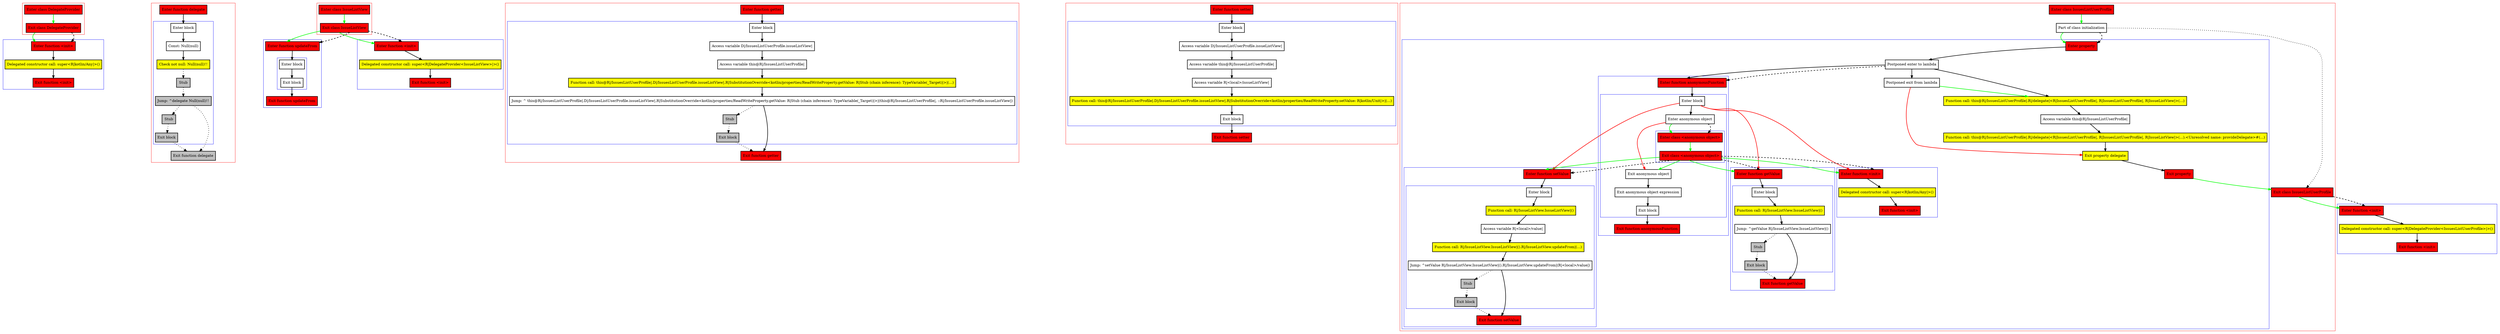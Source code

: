 digraph delegateWithAnonymousObject_kt {
    graph [nodesep=3]
    node [shape=box penwidth=2]
    edge [penwidth=2]

    subgraph cluster_0 {
        color=red
        3 [label="Enter class DelegateProvider" style="filled" fillcolor=red];
        4 [label="Exit class DelegateProvider" style="filled" fillcolor=red];
    }
    subgraph cluster_1 {
        color=blue
        0 [label="Enter function <init>" style="filled" fillcolor=red];
        1 [label="Delegated constructor call: super<R|kotlin/Any|>()" style="filled" fillcolor=yellow];
        2 [label="Exit function <init>" style="filled" fillcolor=red];
    }
    3 -> {4} [color=green];
    4 -> {0} [color=green];
    4 -> {0} [style=dashed];
    0 -> {1};
    1 -> {2};

    subgraph cluster_2 {
        color=red
        5 [label="Enter function delegate" style="filled" fillcolor=red];
        subgraph cluster_3 {
            color=blue
            6 [label="Enter block"];
            7 [label="Const: Null(null)"];
            8 [label="Check not null: Null(null)!!" style="filled" fillcolor=yellow];
            9 [label="Stub" style="filled" fillcolor=gray];
            10 [label="Jump: ^delegate Null(null)!!" style="filled" fillcolor=gray];
            11 [label="Stub" style="filled" fillcolor=gray];
            12 [label="Exit block" style="filled" fillcolor=gray];
        }
        13 [label="Exit function delegate" style="filled" fillcolor=red style="filled" fillcolor=gray];
    }
    5 -> {6};
    6 -> {7};
    7 -> {8};
    8 -> {9} [style=dotted];
    9 -> {10} [style=dotted];
    10 -> {11 13} [style=dotted];
    11 -> {12} [style=dotted];
    12 -> {13} [style=dotted];

    subgraph cluster_4 {
        color=red
        21 [label="Enter class IssueListView" style="filled" fillcolor=red];
        22 [label="Exit class IssueListView" style="filled" fillcolor=red];
    }
    subgraph cluster_5 {
        color=blue
        17 [label="Enter function updateFrom" style="filled" fillcolor=red];
        subgraph cluster_6 {
            color=blue
            18 [label="Enter block"];
            19 [label="Exit block"];
        }
        20 [label="Exit function updateFrom" style="filled" fillcolor=red];
    }
    subgraph cluster_7 {
        color=blue
        14 [label="Enter function <init>" style="filled" fillcolor=red];
        15 [label="Delegated constructor call: super<R|DelegateProvider<IssueListView>|>()" style="filled" fillcolor=yellow];
        16 [label="Exit function <init>" style="filled" fillcolor=red];
    }
    21 -> {22} [color=green];
    22 -> {14 17} [color=green];
    22 -> {14 17} [style=dashed];
    14 -> {15};
    15 -> {16};
    17 -> {18};
    18 -> {19};
    19 -> {20};

    subgraph cluster_8 {
        color=red
        54 [label="Enter function getter" style="filled" fillcolor=red];
        subgraph cluster_9 {
            color=blue
            55 [label="Enter block"];
            56 [label="Access variable D|/IssuesListUserProfile.issueListView|"];
            57 [label="Access variable this@R|/IssuesListUserProfile|"];
            58 [label="Function call: this@R|/IssuesListUserProfile|.D|/IssuesListUserProfile.issueListView|.R|SubstitutionOverride<kotlin/properties/ReadWriteProperty.getValue: R|Stub (chain inference): TypeVariable(_Target)|>|(...)" style="filled" fillcolor=yellow];
            59 [label="Jump: ^ this@R|/IssuesListUserProfile|.D|/IssuesListUserProfile.issueListView|.R|SubstitutionOverride<kotlin/properties/ReadWriteProperty.getValue: R|Stub (chain inference): TypeVariable(_Target)|>|(this@R|/IssuesListUserProfile|, ::R|/IssuesListUserProfile.issueListView|)"];
            60 [label="Stub" style="filled" fillcolor=gray];
            61 [label="Exit block" style="filled" fillcolor=gray];
        }
        62 [label="Exit function getter" style="filled" fillcolor=red];
    }
    54 -> {55};
    55 -> {56};
    56 -> {57};
    57 -> {58};
    58 -> {59};
    59 -> {62};
    59 -> {60} [style=dotted];
    60 -> {61} [style=dotted];
    61 -> {62} [style=dotted];

    subgraph cluster_10 {
        color=red
        63 [label="Enter function setter" style="filled" fillcolor=red];
        subgraph cluster_11 {
            color=blue
            64 [label="Enter block"];
            65 [label="Access variable D|/IssuesListUserProfile.issueListView|"];
            66 [label="Access variable this@R|/IssuesListUserProfile|"];
            67 [label="Access variable R|<local>/issueListView|"];
            68 [label="Function call: this@R|/IssuesListUserProfile|.D|/IssuesListUserProfile.issueListView|.R|SubstitutionOverride<kotlin/properties/ReadWriteProperty.setValue: R|kotlin/Unit|>|(...)" style="filled" fillcolor=yellow];
            69 [label="Exit block"];
        }
        70 [label="Exit function setter" style="filled" fillcolor=red];
    }
    63 -> {64};
    64 -> {65};
    65 -> {66};
    66 -> {67};
    67 -> {68};
    68 -> {69};
    69 -> {70};

    subgraph cluster_12 {
        color=red
        79 [label="Enter class IssuesListUserProfile" style="filled" fillcolor=red];
        80 [label="Part of class initialization"];
        subgraph cluster_13 {
            color=blue
            71 [label="Enter property" style="filled" fillcolor=red];
            72 [label="Postponed enter to lambda"];
            subgraph cluster_14 {
                color=blue
                26 [label="Enter function anonymousFunction" style="filled" fillcolor=red];
                subgraph cluster_15 {
                    color=blue
                    27 [label="Enter block"];
                    28 [label="Enter anonymous object"];
                    subgraph cluster_16 {
                        color=blue
                        33 [label="Enter class <anonymous object>" style="filled" fillcolor=red];
                        34 [label="Exit class <anonymous object>" style="filled" fillcolor=red];
                    }
                    29 [label="Exit anonymous object"];
                    30 [label="Exit anonymous object expression"];
                    31 [label="Exit block"];
                }
                32 [label="Exit function anonymousFunction" style="filled" fillcolor=red];
            }
            subgraph cluster_17 {
                color=blue
                45 [label="Enter function setValue" style="filled" fillcolor=red];
                subgraph cluster_18 {
                    color=blue
                    46 [label="Enter block"];
                    47 [label="Function call: R|/IssueListView.IssueListView|()" style="filled" fillcolor=yellow];
                    48 [label="Access variable R|<local>/value|"];
                    49 [label="Function call: R|/IssueListView.IssueListView|().R|/IssueListView.updateFrom|(...)" style="filled" fillcolor=yellow];
                    50 [label="Jump: ^setValue R|/IssueListView.IssueListView|().R|/IssueListView.updateFrom|(R|<local>/value|)"];
                    51 [label="Stub" style="filled" fillcolor=gray];
                    52 [label="Exit block" style="filled" fillcolor=gray];
                }
                53 [label="Exit function setValue" style="filled" fillcolor=red];
            }
            subgraph cluster_19 {
                color=blue
                38 [label="Enter function getValue" style="filled" fillcolor=red];
                subgraph cluster_20 {
                    color=blue
                    39 [label="Enter block"];
                    40 [label="Function call: R|/IssueListView.IssueListView|()" style="filled" fillcolor=yellow];
                    41 [label="Jump: ^getValue R|/IssueListView.IssueListView|()"];
                    42 [label="Stub" style="filled" fillcolor=gray];
                    43 [label="Exit block" style="filled" fillcolor=gray];
                }
                44 [label="Exit function getValue" style="filled" fillcolor=red];
            }
            subgraph cluster_21 {
                color=blue
                35 [label="Enter function <init>" style="filled" fillcolor=red];
                36 [label="Delegated constructor call: super<R|kotlin/Any|>()" style="filled" fillcolor=yellow];
                37 [label="Exit function <init>" style="filled" fillcolor=red];
            }
            73 [label="Postponed exit from lambda"];
            74 [label="Function call: this@R|/IssuesListUserProfile|.R|/delegate|<R|IssuesListUserProfile|, R|IssuesListUserProfile|, R|IssueListView|>(...)" style="filled" fillcolor=yellow];
            75 [label="Access variable this@R|/IssuesListUserProfile|"];
            76 [label="Function call: this@R|/IssuesListUserProfile|.R|/delegate|<R|IssuesListUserProfile|, R|IssuesListUserProfile|, R|IssueListView|>(...).<Unresolved name: provideDelegate>#(...)" style="filled" fillcolor=yellow];
            77 [label="Exit property delegate" style="filled" fillcolor=yellow];
            78 [label="Exit property" style="filled" fillcolor=red];
        }
        81 [label="Exit class IssuesListUserProfile" style="filled" fillcolor=red];
    }
    subgraph cluster_22 {
        color=blue
        23 [label="Enter function <init>" style="filled" fillcolor=red];
        24 [label="Delegated constructor call: super<R|DelegateProvider<IssuesListUserProfile>|>()" style="filled" fillcolor=yellow];
        25 [label="Exit function <init>" style="filled" fillcolor=red];
    }
    79 -> {80} [color=green];
    80 -> {71} [color=green];
    80 -> {81} [style=dotted];
    80 -> {71} [style=dashed];
    81 -> {23} [color=green];
    81 -> {23} [style=dashed];
    71 -> {72};
    72 -> {26 73 74};
    72 -> {26} [style=dashed];
    73 -> {74} [color=green];
    73 -> {77} [color=red];
    74 -> {75};
    75 -> {76};
    76 -> {77};
    77 -> {78};
    78 -> {81} [color=green];
    26 -> {27};
    27 -> {28};
    27 -> {35 38 45} [color=red];
    28 -> {33} [color=green];
    28 -> {29} [color=red];
    28 -> {33} [style=dashed];
    29 -> {30};
    30 -> {31};
    31 -> {32};
    33 -> {34} [color=green];
    34 -> {29 35 38 45} [color=green];
    34 -> {35 38 45} [style=dashed];
    35 -> {36};
    36 -> {37};
    38 -> {39};
    39 -> {40};
    40 -> {41};
    41 -> {44};
    41 -> {42} [style=dotted];
    42 -> {43} [style=dotted];
    43 -> {44} [style=dotted];
    45 -> {46};
    46 -> {47};
    47 -> {48};
    48 -> {49};
    49 -> {50};
    50 -> {53};
    50 -> {51} [style=dotted];
    51 -> {52} [style=dotted];
    52 -> {53} [style=dotted];
    23 -> {24};
    24 -> {25};

}
